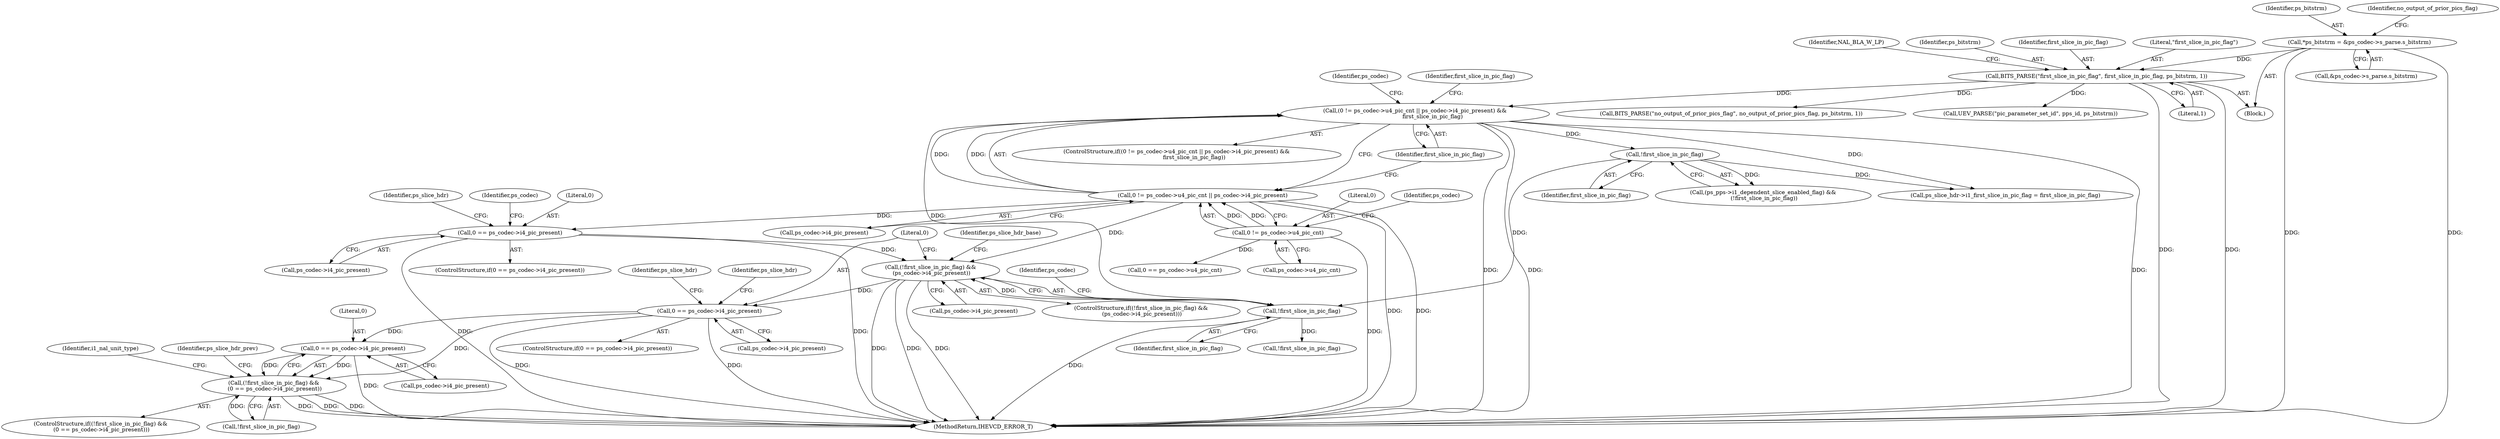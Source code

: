 digraph "0_Android_913d9e8d93d6b81bb8eac3fc2c1426651f5b259d@pointer" {
"1002504" [label="(Call,0 == ps_codec->i4_pic_present)"];
"1001649" [label="(Call,0 == ps_codec->i4_pic_present)"];
"1001616" [label="(Call,(!first_slice_in_pic_flag) &&\n (ps_codec->i4_pic_present))"];
"1001617" [label="(Call,!first_slice_in_pic_flag)"];
"1000285" [label="(Call,(0 != ps_codec->u4_pic_cnt || ps_codec->i4_pic_present) &&\n                    first_slice_in_pic_flag)"];
"1000286" [label="(Call,0 != ps_codec->u4_pic_cnt || ps_codec->i4_pic_present)"];
"1000287" [label="(Call,0 != ps_codec->u4_pic_cnt)"];
"1000191" [label="(Call,BITS_PARSE(\"first_slice_in_pic_flag\", first_slice_in_pic_flag, ps_bitstrm, 1))"];
"1000148" [label="(Call,*ps_bitstrm = &ps_codec->s_parse.s_bitstrm)"];
"1000420" [label="(Call,!first_slice_in_pic_flag)"];
"1000386" [label="(Call,0 == ps_codec->i4_pic_present)"];
"1002501" [label="(Call,(!first_slice_in_pic_flag) &&\n (0 == ps_codec->i4_pic_present))"];
"1000285" [label="(Call,(0 != ps_codec->u4_pic_cnt || ps_codec->i4_pic_present) &&\n                    first_slice_in_pic_flag)"];
"1002501" [label="(Call,(!first_slice_in_pic_flag) &&\n (0 == ps_codec->i4_pic_present))"];
"1000385" [label="(ControlStructure,if(0 == ps_codec->i4_pic_present))"];
"1002620" [label="(MethodReturn,IHEVCD_ERROR_T)"];
"1002504" [label="(Call,0 == ps_codec->i4_pic_present)"];
"1000394" [label="(Identifier,ps_codec)"];
"1000199" [label="(Identifier,NAL_BLA_W_LP)"];
"1001650" [label="(Literal,0)"];
"1000421" [label="(Identifier,first_slice_in_pic_flag)"];
"1000299" [label="(Identifier,ps_codec)"];
"1000288" [label="(Literal,0)"];
"1000295" [label="(Identifier,first_slice_in_pic_flag)"];
"1000286" [label="(Call,0 != ps_codec->u4_pic_cnt || ps_codec->i4_pic_present)"];
"1001649" [label="(Call,0 == ps_codec->i4_pic_present)"];
"1000194" [label="(Identifier,ps_bitstrm)"];
"1002060" [label="(Call,0 == ps_codec->u4_pic_cnt)"];
"1000205" [label="(Call,BITS_PARSE(\"no_output_of_prior_pics_flag\", no_output_of_prior_pics_flag, ps_bitstrm, 1))"];
"1001616" [label="(Call,(!first_slice_in_pic_flag) &&\n (ps_codec->i4_pic_present))"];
"1000284" [label="(ControlStructure,if((0 != ps_codec->u4_pic_cnt || ps_codec->i4_pic_present) &&\n                    first_slice_in_pic_flag))"];
"1001672" [label="(Identifier,ps_slice_hdr)"];
"1000293" [label="(Identifier,ps_codec)"];
"1000193" [label="(Identifier,first_slice_in_pic_flag)"];
"1000191" [label="(Call,BITS_PARSE(\"first_slice_in_pic_flag\", first_slice_in_pic_flag, ps_bitstrm, 1))"];
"1000387" [label="(Literal,0)"];
"1002506" [label="(Call,ps_codec->i4_pic_present)"];
"1000483" [label="(Call,ps_slice_hdr->i1_first_slice_in_pic_flag = first_slice_in_pic_flag)"];
"1001651" [label="(Call,ps_codec->i4_pic_present)"];
"1000150" [label="(Call,&ps_codec->s_parse.s_bitstrm)"];
"1000388" [label="(Call,ps_codec->i4_pic_present)"];
"1001657" [label="(Identifier,ps_slice_hdr)"];
"1001615" [label="(ControlStructure,if((!first_slice_in_pic_flag) &&\n (ps_codec->i4_pic_present)))"];
"1001648" [label="(ControlStructure,if(0 == ps_codec->i4_pic_present))"];
"1001617" [label="(Call,!first_slice_in_pic_flag)"];
"1002587" [label="(Identifier,i1_nal_unit_type)"];
"1000287" [label="(Call,0 != ps_codec->u4_pic_cnt)"];
"1000149" [label="(Identifier,ps_bitstrm)"];
"1001619" [label="(Call,ps_codec->i4_pic_present)"];
"1000192" [label="(Literal,\"first_slice_in_pic_flag\")"];
"1000195" [label="(Literal,1)"];
"1001680" [label="(Call,!first_slice_in_pic_flag)"];
"1002505" [label="(Literal,0)"];
"1000210" [label="(Call,UEV_PARSE(\"pic_parameter_set_id\", pps_id, ps_bitstrm))"];
"1001625" [label="(Identifier,ps_slice_hdr_base)"];
"1000161" [label="(Identifier,no_output_of_prior_pics_flag)"];
"1000289" [label="(Call,ps_codec->u4_pic_cnt)"];
"1002500" [label="(ControlStructure,if((!first_slice_in_pic_flag) &&\n (0 == ps_codec->i4_pic_present)))"];
"1001618" [label="(Identifier,first_slice_in_pic_flag)"];
"1000148" [label="(Call,*ps_bitstrm = &ps_codec->s_parse.s_bitstrm)"];
"1001620" [label="(Identifier,ps_codec)"];
"1002502" [label="(Call,!first_slice_in_pic_flag)"];
"1000416" [label="(Call,(ps_pps->i1_dependent_slice_enabled_flag) &&\n (!first_slice_in_pic_flag))"];
"1000386" [label="(Call,0 == ps_codec->i4_pic_present)"];
"1000399" [label="(Identifier,ps_slice_hdr)"];
"1000132" [label="(Block,)"];
"1000374" [label="(Identifier,first_slice_in_pic_flag)"];
"1002512" [label="(Identifier,ps_slice_hdr_prev)"];
"1000420" [label="(Call,!first_slice_in_pic_flag)"];
"1000292" [label="(Call,ps_codec->i4_pic_present)"];
"1002504" -> "1002501"  [label="AST: "];
"1002504" -> "1002506"  [label="CFG: "];
"1002505" -> "1002504"  [label="AST: "];
"1002506" -> "1002504"  [label="AST: "];
"1002501" -> "1002504"  [label="CFG: "];
"1002504" -> "1002620"  [label="DDG: "];
"1002504" -> "1002501"  [label="DDG: "];
"1002504" -> "1002501"  [label="DDG: "];
"1001649" -> "1002504"  [label="DDG: "];
"1001649" -> "1001648"  [label="AST: "];
"1001649" -> "1001651"  [label="CFG: "];
"1001650" -> "1001649"  [label="AST: "];
"1001651" -> "1001649"  [label="AST: "];
"1001657" -> "1001649"  [label="CFG: "];
"1001672" -> "1001649"  [label="CFG: "];
"1001649" -> "1002620"  [label="DDG: "];
"1001649" -> "1002620"  [label="DDG: "];
"1001616" -> "1001649"  [label="DDG: "];
"1001649" -> "1002501"  [label="DDG: "];
"1001616" -> "1001615"  [label="AST: "];
"1001616" -> "1001617"  [label="CFG: "];
"1001616" -> "1001619"  [label="CFG: "];
"1001617" -> "1001616"  [label="AST: "];
"1001619" -> "1001616"  [label="AST: "];
"1001625" -> "1001616"  [label="CFG: "];
"1001650" -> "1001616"  [label="CFG: "];
"1001616" -> "1002620"  [label="DDG: "];
"1001616" -> "1002620"  [label="DDG: "];
"1001616" -> "1002620"  [label="DDG: "];
"1001617" -> "1001616"  [label="DDG: "];
"1000286" -> "1001616"  [label="DDG: "];
"1000386" -> "1001616"  [label="DDG: "];
"1001617" -> "1001618"  [label="CFG: "];
"1001618" -> "1001617"  [label="AST: "];
"1001620" -> "1001617"  [label="CFG: "];
"1001617" -> "1002620"  [label="DDG: "];
"1000285" -> "1001617"  [label="DDG: "];
"1000420" -> "1001617"  [label="DDG: "];
"1001617" -> "1001680"  [label="DDG: "];
"1000285" -> "1000284"  [label="AST: "];
"1000285" -> "1000286"  [label="CFG: "];
"1000285" -> "1000295"  [label="CFG: "];
"1000286" -> "1000285"  [label="AST: "];
"1000295" -> "1000285"  [label="AST: "];
"1000299" -> "1000285"  [label="CFG: "];
"1000374" -> "1000285"  [label="CFG: "];
"1000285" -> "1002620"  [label="DDG: "];
"1000285" -> "1002620"  [label="DDG: "];
"1000285" -> "1002620"  [label="DDG: "];
"1000286" -> "1000285"  [label="DDG: "];
"1000286" -> "1000285"  [label="DDG: "];
"1000191" -> "1000285"  [label="DDG: "];
"1000285" -> "1000420"  [label="DDG: "];
"1000285" -> "1000483"  [label="DDG: "];
"1000286" -> "1000287"  [label="CFG: "];
"1000286" -> "1000292"  [label="CFG: "];
"1000287" -> "1000286"  [label="AST: "];
"1000292" -> "1000286"  [label="AST: "];
"1000295" -> "1000286"  [label="CFG: "];
"1000286" -> "1002620"  [label="DDG: "];
"1000286" -> "1002620"  [label="DDG: "];
"1000287" -> "1000286"  [label="DDG: "];
"1000287" -> "1000286"  [label="DDG: "];
"1000286" -> "1000386"  [label="DDG: "];
"1000287" -> "1000289"  [label="CFG: "];
"1000288" -> "1000287"  [label="AST: "];
"1000289" -> "1000287"  [label="AST: "];
"1000293" -> "1000287"  [label="CFG: "];
"1000287" -> "1002620"  [label="DDG: "];
"1000287" -> "1002060"  [label="DDG: "];
"1000191" -> "1000132"  [label="AST: "];
"1000191" -> "1000195"  [label="CFG: "];
"1000192" -> "1000191"  [label="AST: "];
"1000193" -> "1000191"  [label="AST: "];
"1000194" -> "1000191"  [label="AST: "];
"1000195" -> "1000191"  [label="AST: "];
"1000199" -> "1000191"  [label="CFG: "];
"1000191" -> "1002620"  [label="DDG: "];
"1000191" -> "1002620"  [label="DDG: "];
"1000148" -> "1000191"  [label="DDG: "];
"1000191" -> "1000205"  [label="DDG: "];
"1000191" -> "1000210"  [label="DDG: "];
"1000148" -> "1000132"  [label="AST: "];
"1000148" -> "1000150"  [label="CFG: "];
"1000149" -> "1000148"  [label="AST: "];
"1000150" -> "1000148"  [label="AST: "];
"1000161" -> "1000148"  [label="CFG: "];
"1000148" -> "1002620"  [label="DDG: "];
"1000148" -> "1002620"  [label="DDG: "];
"1000420" -> "1000416"  [label="AST: "];
"1000420" -> "1000421"  [label="CFG: "];
"1000421" -> "1000420"  [label="AST: "];
"1000416" -> "1000420"  [label="CFG: "];
"1000420" -> "1000416"  [label="DDG: "];
"1000420" -> "1000483"  [label="DDG: "];
"1000386" -> "1000385"  [label="AST: "];
"1000386" -> "1000388"  [label="CFG: "];
"1000387" -> "1000386"  [label="AST: "];
"1000388" -> "1000386"  [label="AST: "];
"1000394" -> "1000386"  [label="CFG: "];
"1000399" -> "1000386"  [label="CFG: "];
"1000386" -> "1002620"  [label="DDG: "];
"1000386" -> "1002620"  [label="DDG: "];
"1002501" -> "1002500"  [label="AST: "];
"1002501" -> "1002502"  [label="CFG: "];
"1002502" -> "1002501"  [label="AST: "];
"1002512" -> "1002501"  [label="CFG: "];
"1002587" -> "1002501"  [label="CFG: "];
"1002501" -> "1002620"  [label="DDG: "];
"1002501" -> "1002620"  [label="DDG: "];
"1002501" -> "1002620"  [label="DDG: "];
"1002502" -> "1002501"  [label="DDG: "];
}
